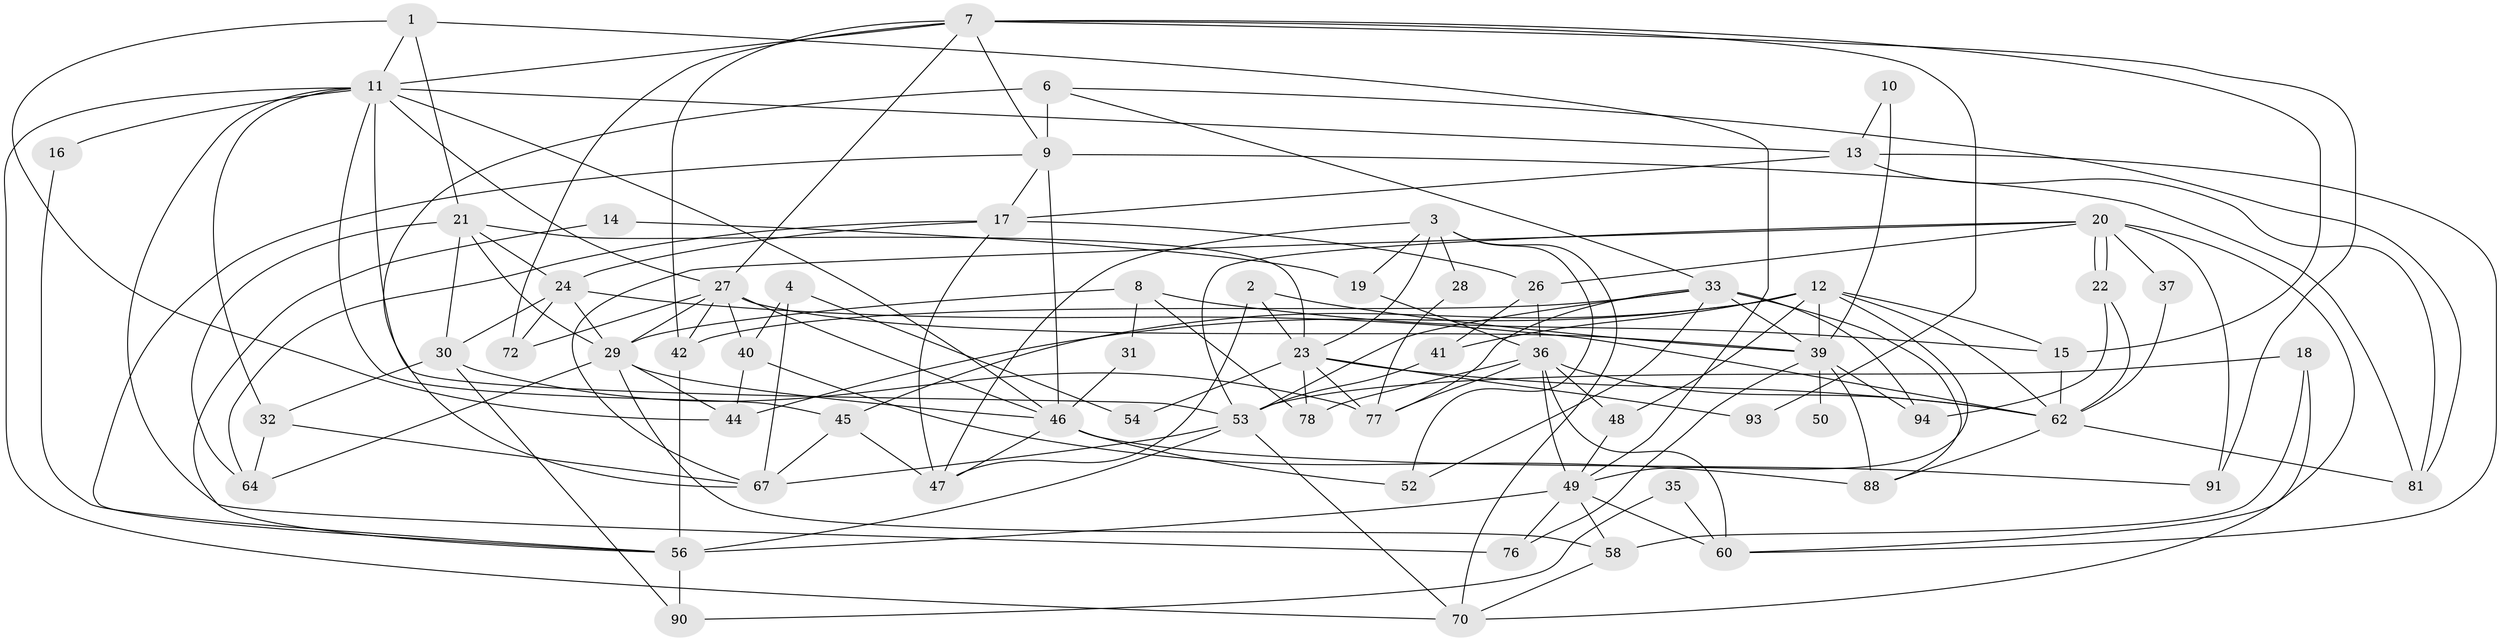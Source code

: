 // Generated by graph-tools (version 1.1) at 2025/52/02/27/25 19:52:05]
// undirected, 65 vertices, 154 edges
graph export_dot {
graph [start="1"]
  node [color=gray90,style=filled];
  1 [super="+71"];
  2;
  3 [super="+5"];
  4;
  6 [super="+82"];
  7 [super="+43"];
  8;
  9;
  10;
  11 [super="+55"];
  12 [super="+38"];
  13 [super="+69"];
  14;
  15;
  16;
  17 [super="+65"];
  18;
  19 [super="+25"];
  20 [super="+89"];
  21 [super="+85"];
  22;
  23 [super="+51"];
  24 [super="+34"];
  26;
  27 [super="+92"];
  28;
  29 [super="+68"];
  30;
  31;
  32 [super="+66"];
  33 [super="+57"];
  35;
  36 [super="+83"];
  37;
  39 [super="+63"];
  40 [super="+61"];
  41;
  42;
  44;
  45;
  46 [super="+84"];
  47 [super="+79"];
  48 [super="+74"];
  49 [super="+75"];
  50;
  52;
  53 [super="+87"];
  54;
  56 [super="+59"];
  58;
  60 [super="+86"];
  62 [super="+73"];
  64;
  67 [super="+80"];
  70;
  72;
  76;
  77;
  78;
  81;
  88;
  90;
  91;
  93;
  94;
  1 -- 44;
  1 -- 21;
  1 -- 11;
  1 -- 49;
  2 -- 39;
  2 -- 23;
  2 -- 47;
  3 -- 47;
  3 -- 52;
  3 -- 28;
  3 -- 70;
  3 -- 23;
  3 -- 19;
  4 -- 40;
  4 -- 67;
  4 -- 54;
  6 -- 9 [weight=2];
  6 -- 81;
  6 -- 33;
  6 -- 67;
  7 -- 42;
  7 -- 9;
  7 -- 15;
  7 -- 11;
  7 -- 72;
  7 -- 91;
  7 -- 27;
  7 -- 93;
  8 -- 29;
  8 -- 15;
  8 -- 31;
  8 -- 78;
  9 -- 56;
  9 -- 81;
  9 -- 46;
  9 -- 17;
  10 -- 13;
  10 -- 39;
  11 -- 45;
  11 -- 53;
  11 -- 16;
  11 -- 76;
  11 -- 32;
  11 -- 70;
  11 -- 27;
  11 -- 46;
  11 -- 13;
  12 -- 49;
  12 -- 45;
  12 -- 48;
  12 -- 39;
  12 -- 62;
  12 -- 41;
  12 -- 44;
  12 -- 15;
  13 -- 17;
  13 -- 81;
  13 -- 60;
  14 -- 19;
  14 -- 56;
  15 -- 62;
  16 -- 56;
  17 -- 26;
  17 -- 64;
  17 -- 24;
  17 -- 47;
  18 -- 70;
  18 -- 53;
  18 -- 58;
  19 -- 36 [weight=2];
  20 -- 91;
  20 -- 22;
  20 -- 22;
  20 -- 26;
  20 -- 37;
  20 -- 53;
  20 -- 60;
  20 -- 67;
  21 -- 30;
  21 -- 64;
  21 -- 24;
  21 -- 23;
  21 -- 29;
  22 -- 94;
  22 -- 62;
  23 -- 77;
  23 -- 93;
  23 -- 54;
  23 -- 78;
  23 -- 62;
  24 -- 62;
  24 -- 29;
  24 -- 72;
  24 -- 30;
  26 -- 41;
  26 -- 36;
  27 -- 39;
  27 -- 42;
  27 -- 72;
  27 -- 40;
  27 -- 29;
  27 -- 46;
  28 -- 77;
  29 -- 58;
  29 -- 64;
  29 -- 44;
  29 -- 46;
  30 -- 77;
  30 -- 90;
  30 -- 32;
  31 -- 46;
  32 -- 64;
  32 -- 67;
  33 -- 77;
  33 -- 42;
  33 -- 52;
  33 -- 88;
  33 -- 94;
  33 -- 53;
  33 -- 39;
  35 -- 90;
  35 -- 60;
  36 -- 60;
  36 -- 78;
  36 -- 49;
  36 -- 77;
  36 -- 62;
  36 -- 48;
  37 -- 62;
  39 -- 88 [weight=2];
  39 -- 76;
  39 -- 50 [weight=2];
  39 -- 94;
  40 -- 44;
  40 -- 88;
  41 -- 53;
  42 -- 56;
  45 -- 47;
  45 -- 67;
  46 -- 52;
  46 -- 91;
  46 -- 47;
  48 -- 49;
  49 -- 56 [weight=2];
  49 -- 60;
  49 -- 76;
  49 -- 58;
  53 -- 67;
  53 -- 70;
  53 -- 56;
  56 -- 90;
  58 -- 70;
  62 -- 88;
  62 -- 81;
}
